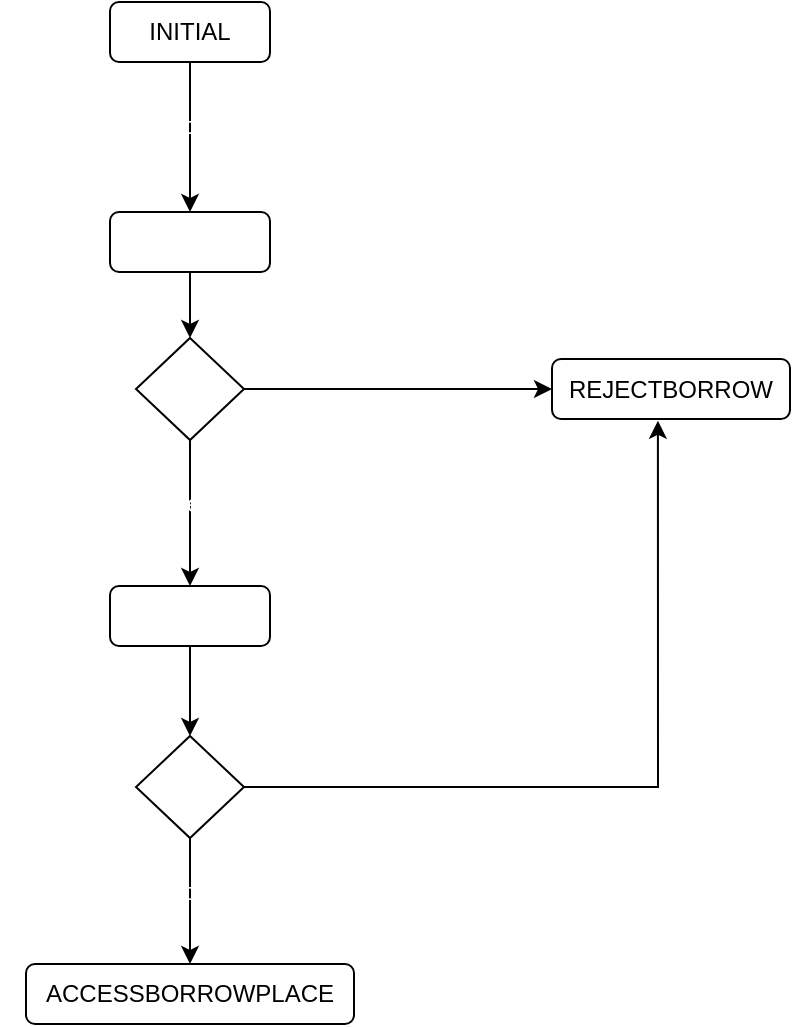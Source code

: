 <mxfile>
    <diagram id="G6u9uOp0P6SOLfC23ahb" name="Page-1">
        <mxGraphModel dx="1000" dy="575" grid="0" gridSize="10" guides="1" tooltips="1" connect="1" arrows="1" fold="1" page="0" pageScale="1" pageWidth="827" pageHeight="1169" math="0" shadow="0">
            <root>
                <mxCell id="0"/>
                <mxCell id="1" parent="0"/>
                <mxCell id="8" style="edgeStyle=orthogonalEdgeStyle;rounded=0;orthogonalLoop=1;jettySize=auto;html=1;" parent="1" source="3" target="7" edge="1">
                    <mxGeometry relative="1" as="geometry">
                        <mxPoint x="-52" y="160" as="sourcePoint"/>
                    </mxGeometry>
                </mxCell>
                <mxCell id="3" value="INITIAL" style="rounded=1;whiteSpace=wrap;html=1;" parent="1" vertex="1">
                    <mxGeometry x="-92" y="141" width="80" height="30" as="geometry"/>
                </mxCell>
                <mxCell id="6" value="system shows borrow" style="text;html=1;strokeColor=none;fillColor=none;align=center;verticalAlign=middle;whiteSpace=wrap;rounded=0;fontColor=#FFFFFF;" parent="1" vertex="1">
                    <mxGeometry x="-147" y="193" width="190" height="20" as="geometry"/>
                </mxCell>
                <mxCell id="10" style="edgeStyle=orthogonalEdgeStyle;rounded=0;orthogonalLoop=1;jettySize=auto;html=1;exitX=0.5;exitY=1;exitDx=0;exitDy=0;entryX=0.5;entryY=0;entryDx=0;entryDy=0;" parent="1" source="7" target="9" edge="1">
                    <mxGeometry relative="1" as="geometry"/>
                </mxCell>
                <mxCell id="7" value="" style="rounded=1;whiteSpace=wrap;html=1;" parent="1" vertex="1">
                    <mxGeometry x="-92" y="246" width="80" height="30" as="geometry"/>
                </mxCell>
                <mxCell id="12" style="edgeStyle=orthogonalEdgeStyle;rounded=0;orthogonalLoop=1;jettySize=auto;html=1;exitX=1;exitY=0.5;exitDx=0;exitDy=0;entryX=0;entryY=0.5;entryDx=0;entryDy=0;" parent="1" source="9" target="11" edge="1">
                    <mxGeometry relative="1" as="geometry"/>
                </mxCell>
                <mxCell id="15" style="edgeStyle=orthogonalEdgeStyle;rounded=0;orthogonalLoop=1;jettySize=auto;html=1;exitX=0.5;exitY=1;exitDx=0;exitDy=0;entryX=0.5;entryY=0;entryDx=0;entryDy=0;" parent="1" source="9" target="14" edge="1">
                    <mxGeometry relative="1" as="geometry"/>
                </mxCell>
                <mxCell id="9" value="" style="rhombus;whiteSpace=wrap;html=1;" parent="1" vertex="1">
                    <mxGeometry x="-79" y="309" width="54" height="51" as="geometry"/>
                </mxCell>
                <mxCell id="11" value="REJECTBORROW" style="rounded=1;whiteSpace=wrap;html=1;" parent="1" vertex="1">
                    <mxGeometry x="129" y="319.5" width="119" height="30" as="geometry"/>
                </mxCell>
                <mxCell id="13" value="user reject borrow" style="text;html=1;strokeColor=none;fillColor=none;align=center;verticalAlign=middle;whiteSpace=wrap;rounded=0;fontColor=#FFFFFF;" parent="1" vertex="1">
                    <mxGeometry x="-46" y="299.5" width="190" height="20" as="geometry"/>
                </mxCell>
                <mxCell id="18" style="edgeStyle=orthogonalEdgeStyle;rounded=0;orthogonalLoop=1;jettySize=auto;html=1;" parent="1" source="14" target="17" edge="1">
                    <mxGeometry relative="1" as="geometry"/>
                </mxCell>
                <mxCell id="14" value="" style="rounded=1;whiteSpace=wrap;html=1;" parent="1" vertex="1">
                    <mxGeometry x="-92" y="433" width="80" height="30" as="geometry"/>
                </mxCell>
                <mxCell id="16" value="system request&amp;nbsp;confirmation" style="text;html=1;strokeColor=none;fillColor=none;align=center;verticalAlign=middle;whiteSpace=wrap;rounded=0;fontColor=#FFFFFF;" parent="1" vertex="1">
                    <mxGeometry x="-139" y="382" width="190" height="20" as="geometry"/>
                </mxCell>
                <mxCell id="19" style="edgeStyle=orthogonalEdgeStyle;rounded=0;orthogonalLoop=1;jettySize=auto;html=1;exitX=1;exitY=0.5;exitDx=0;exitDy=0;entryX=0.445;entryY=1.03;entryDx=0;entryDy=0;entryPerimeter=0;" parent="1" source="17" target="11" edge="1">
                    <mxGeometry relative="1" as="geometry"/>
                </mxCell>
                <mxCell id="22" style="edgeStyle=orthogonalEdgeStyle;rounded=0;orthogonalLoop=1;jettySize=auto;html=1;exitX=0.5;exitY=1;exitDx=0;exitDy=0;entryX=0.5;entryY=0;entryDx=0;entryDy=0;" parent="1" source="17" target="24" edge="1">
                    <mxGeometry relative="1" as="geometry">
                        <mxPoint x="-52" y="634" as="targetPoint"/>
                    </mxGeometry>
                </mxCell>
                <mxCell id="17" value="" style="rhombus;whiteSpace=wrap;html=1;" parent="1" vertex="1">
                    <mxGeometry x="-79" y="508" width="54" height="51" as="geometry"/>
                </mxCell>
                <mxCell id="20" value="user does not want to continue" style="text;html=1;strokeColor=none;fillColor=none;align=center;verticalAlign=middle;whiteSpace=wrap;rounded=0;fontColor=#FFFFFF;" parent="1" vertex="1">
                    <mxGeometry x="-6" y="506" width="190" height="20" as="geometry"/>
                </mxCell>
                <mxCell id="23" value="system shows message&amp;nbsp;" style="text;html=1;strokeColor=none;fillColor=none;align=center;verticalAlign=middle;whiteSpace=wrap;rounded=0;fontColor=#FFFFFF;" parent="1" vertex="1">
                    <mxGeometry x="-139" y="576" width="190" height="20" as="geometry"/>
                </mxCell>
                <mxCell id="24" value="ACCESSBORROWPLACE" style="rounded=1;whiteSpace=wrap;html=1;" parent="1" vertex="1">
                    <mxGeometry x="-134" y="622" width="164" height="30" as="geometry"/>
                </mxCell>
            </root>
        </mxGraphModel>
    </diagram>
</mxfile>